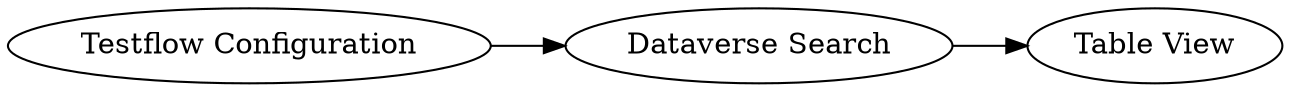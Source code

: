 digraph {
	1660 -> 19
	19 -> 2
	1660 [label="Testflow Configuration"]
	2 [label="Table View"]
	19 [label="Dataverse Search"]
	rankdir=LR
}
